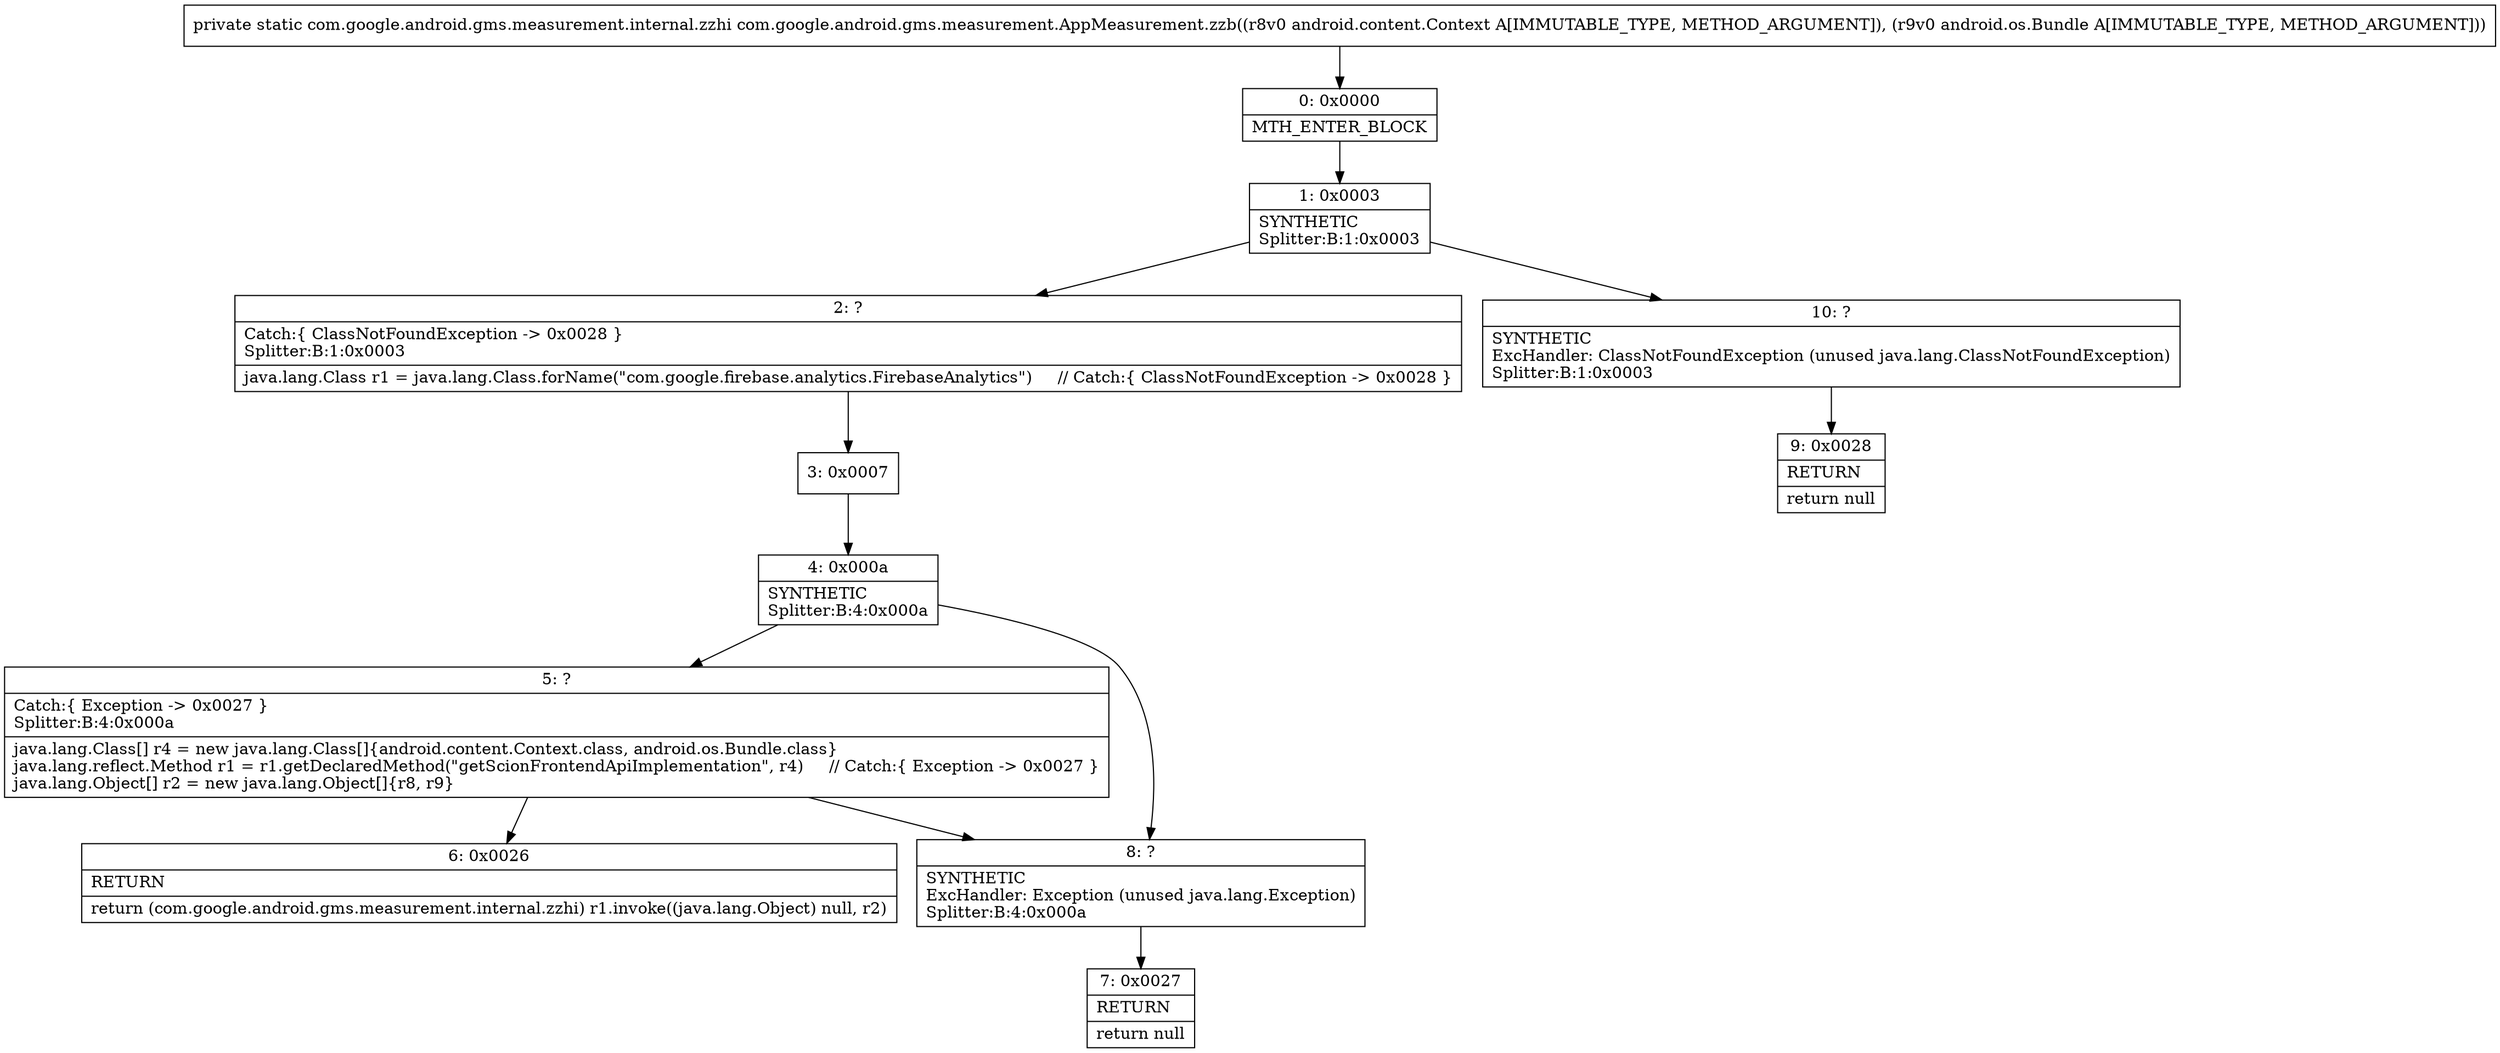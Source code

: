 digraph "CFG forcom.google.android.gms.measurement.AppMeasurement.zzb(Landroid\/content\/Context;Landroid\/os\/Bundle;)Lcom\/google\/android\/gms\/measurement\/internal\/zzhi;" {
Node_0 [shape=record,label="{0\:\ 0x0000|MTH_ENTER_BLOCK\l}"];
Node_1 [shape=record,label="{1\:\ 0x0003|SYNTHETIC\lSplitter:B:1:0x0003\l}"];
Node_2 [shape=record,label="{2\:\ ?|Catch:\{ ClassNotFoundException \-\> 0x0028 \}\lSplitter:B:1:0x0003\l|java.lang.Class r1 = java.lang.Class.forName(\"com.google.firebase.analytics.FirebaseAnalytics\")     \/\/ Catch:\{ ClassNotFoundException \-\> 0x0028 \}\l}"];
Node_3 [shape=record,label="{3\:\ 0x0007}"];
Node_4 [shape=record,label="{4\:\ 0x000a|SYNTHETIC\lSplitter:B:4:0x000a\l}"];
Node_5 [shape=record,label="{5\:\ ?|Catch:\{ Exception \-\> 0x0027 \}\lSplitter:B:4:0x000a\l|java.lang.Class[] r4 = new java.lang.Class[]\{android.content.Context.class, android.os.Bundle.class\}\ljava.lang.reflect.Method r1 = r1.getDeclaredMethod(\"getScionFrontendApiImplementation\", r4)     \/\/ Catch:\{ Exception \-\> 0x0027 \}\ljava.lang.Object[] r2 = new java.lang.Object[]\{r8, r9\}\l}"];
Node_6 [shape=record,label="{6\:\ 0x0026|RETURN\l|return (com.google.android.gms.measurement.internal.zzhi) r1.invoke((java.lang.Object) null, r2)\l}"];
Node_7 [shape=record,label="{7\:\ 0x0027|RETURN\l|return null\l}"];
Node_8 [shape=record,label="{8\:\ ?|SYNTHETIC\lExcHandler: Exception (unused java.lang.Exception)\lSplitter:B:4:0x000a\l}"];
Node_9 [shape=record,label="{9\:\ 0x0028|RETURN\l|return null\l}"];
Node_10 [shape=record,label="{10\:\ ?|SYNTHETIC\lExcHandler: ClassNotFoundException (unused java.lang.ClassNotFoundException)\lSplitter:B:1:0x0003\l}"];
MethodNode[shape=record,label="{private static com.google.android.gms.measurement.internal.zzhi com.google.android.gms.measurement.AppMeasurement.zzb((r8v0 android.content.Context A[IMMUTABLE_TYPE, METHOD_ARGUMENT]), (r9v0 android.os.Bundle A[IMMUTABLE_TYPE, METHOD_ARGUMENT])) }"];
MethodNode -> Node_0;
Node_0 -> Node_1;
Node_1 -> Node_2;
Node_1 -> Node_10;
Node_2 -> Node_3;
Node_3 -> Node_4;
Node_4 -> Node_5;
Node_4 -> Node_8;
Node_5 -> Node_6;
Node_5 -> Node_8;
Node_8 -> Node_7;
Node_10 -> Node_9;
}

